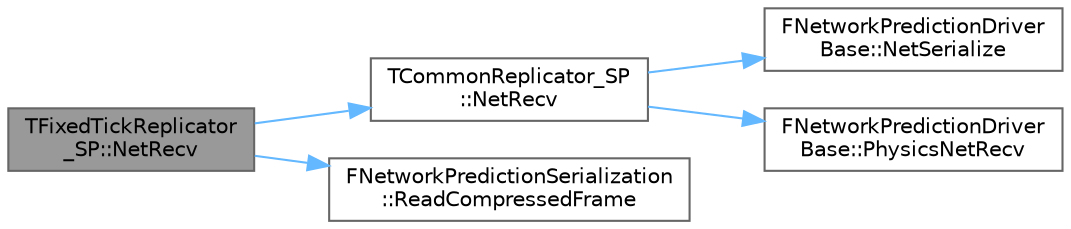 digraph "TFixedTickReplicator_SP::NetRecv"
{
 // INTERACTIVE_SVG=YES
 // LATEX_PDF_SIZE
  bgcolor="transparent";
  edge [fontname=Helvetica,fontsize=10,labelfontname=Helvetica,labelfontsize=10];
  node [fontname=Helvetica,fontsize=10,shape=box,height=0.2,width=0.4];
  rankdir="LR";
  Node1 [id="Node000001",label="TFixedTickReplicator\l_SP::NetRecv",height=0.2,width=0.4,color="gray40", fillcolor="grey60", style="filled", fontcolor="black",tooltip=" "];
  Node1 -> Node2 [id="edge1_Node000001_Node000002",color="steelblue1",style="solid",tooltip=" "];
  Node2 [id="Node000002",label="TCommonReplicator_SP\l::NetRecv",height=0.2,width=0.4,color="grey40", fillcolor="white", style="filled",URL="$d8/de8/classTCommonReplicator__SP.html#a9fbb833d0b27abd4798400a616310ea6",tooltip=" "];
  Node2 -> Node3 [id="edge2_Node000002_Node000003",color="steelblue1",style="solid",tooltip=" "];
  Node3 [id="Node000003",label="FNetworkPredictionDriver\lBase::NetSerialize",height=0.2,width=0.4,color="grey40", fillcolor="white", style="filled",URL="$d9/d6a/structFNetworkPredictionDriverBase.html#ab721edb6b3d06c7af7e2e72599c0b945",tooltip=" "];
  Node2 -> Node4 [id="edge3_Node000002_Node000004",color="steelblue1",style="solid",tooltip=" "];
  Node4 [id="Node000004",label="FNetworkPredictionDriver\lBase::PhysicsNetRecv",height=0.2,width=0.4,color="grey40", fillcolor="white", style="filled",URL="$d9/d6a/structFNetworkPredictionDriverBase.html#a43b05c57cd7a0bdc349e85b3d6184b8b",tooltip=" "];
  Node1 -> Node5 [id="edge4_Node000001_Node000005",color="steelblue1",style="solid",tooltip=" "];
  Node5 [id="Node000005",label="FNetworkPredictionSerialization\l::ReadCompressedFrame",height=0.2,width=0.4,color="grey40", fillcolor="white", style="filled",URL="$db/d72/structFNetworkPredictionSerialization.html#a085b322f65578cbb65c3b52fba9dae25",tooltip=" "];
}
